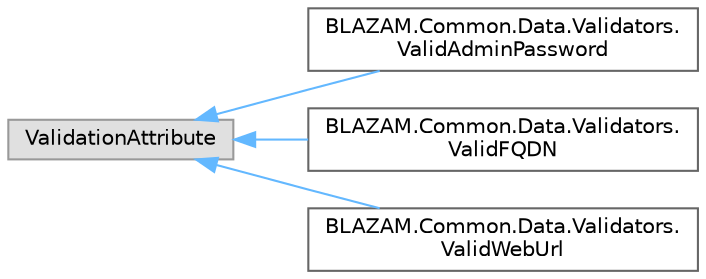 digraph "Graphical Class Hierarchy"
{
 // LATEX_PDF_SIZE
  bgcolor="transparent";
  edge [fontname=Helvetica,fontsize=10,labelfontname=Helvetica,labelfontsize=10];
  node [fontname=Helvetica,fontsize=10,shape=box,height=0.2,width=0.4];
  rankdir="LR";
  Node0 [id="Node000000",label="ValidationAttribute",height=0.2,width=0.4,color="grey60", fillcolor="#E0E0E0", style="filled",tooltip=" "];
  Node0 -> Node1 [id="edge245_Node000000_Node000001",dir="back",color="steelblue1",style="solid",tooltip=" "];
  Node1 [id="Node000001",label="BLAZAM.Common.Data.Validators.\lValidAdminPassword",height=0.2,width=0.4,color="grey40", fillcolor="white", style="filled",URL="$class_b_l_a_z_a_m_1_1_common_1_1_data_1_1_validators_1_1_valid_admin_password.html",tooltip=" "];
  Node0 -> Node2 [id="edge246_Node000000_Node000002",dir="back",color="steelblue1",style="solid",tooltip=" "];
  Node2 [id="Node000002",label="BLAZAM.Common.Data.Validators.\lValidFQDN",height=0.2,width=0.4,color="grey40", fillcolor="white", style="filled",URL="$class_b_l_a_z_a_m_1_1_common_1_1_data_1_1_validators_1_1_valid_f_q_d_n.html",tooltip=" "];
  Node0 -> Node3 [id="edge247_Node000000_Node000003",dir="back",color="steelblue1",style="solid",tooltip=" "];
  Node3 [id="Node000003",label="BLAZAM.Common.Data.Validators.\lValidWebUrl",height=0.2,width=0.4,color="grey40", fillcolor="white", style="filled",URL="$class_b_l_a_z_a_m_1_1_common_1_1_data_1_1_validators_1_1_valid_web_url.html",tooltip=" "];
}
